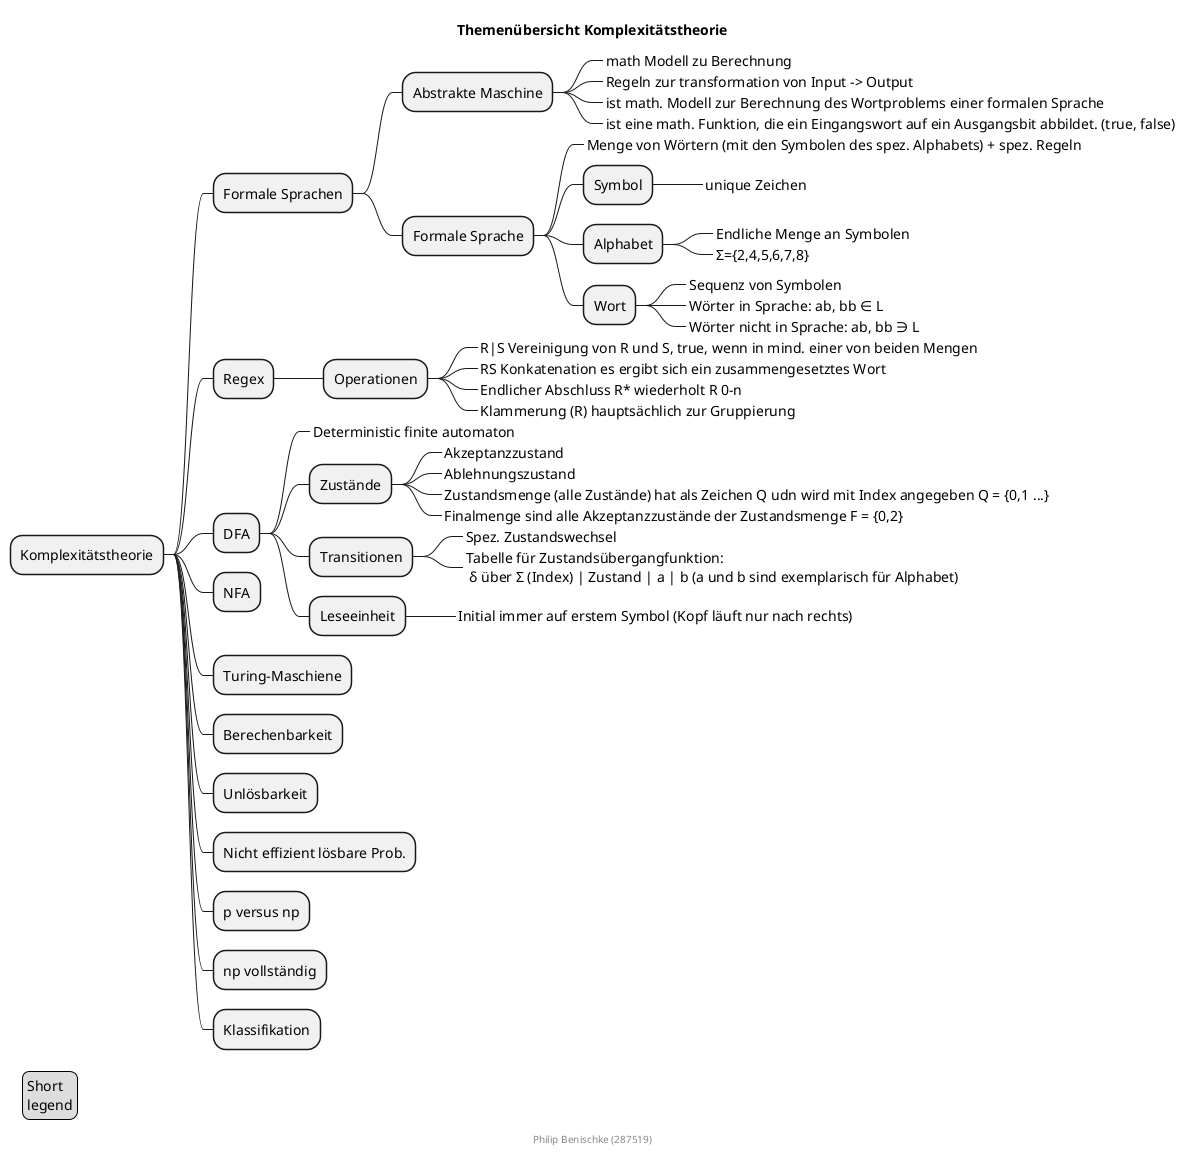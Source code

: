 @startmindmap
'https://plantuml.com/mindmap-diagram

title Themenübersicht Komplexitätstheorie

* Komplexitätstheorie
** Formale Sprachen
*** Abstrakte Maschine
****_ math Modell zu Berechnung
****_ Regeln zur transformation von Input -> Output
****_ ist math. Modell zur Berechnung des Wortproblems einer formalen Sprache
****_ ist eine math. Funktion, die ein Eingangswort auf ein Ausgangsbit abbildet. (true, false)
*** Formale Sprache
****_ Menge von Wörtern (mit den Symbolen des spez. Alphabets) + spez. Regeln
**** Symbol
*****_ unique Zeichen
**** Alphabet
*****_ Endliche Menge an Symbolen
*****_ Σ={2,4,5,6,7,8}
**** Wort
*****_ Sequenz von Symbolen
*****_ Wörter in Sprache: ab, bb ∈ L
*****_ Wörter nicht in Sprache: ab, bb ∋ L
** Regex
*** Operationen
****_ R|S Vereinigung von R und S, true, wenn in mind. einer von beiden Mengen
****_ RS Konkatenation es ergibt sich ein zusammengesetztes Wort
****_ Endlicher Abschluss R* wiederholt R 0-n
****_ Klammerung (R) hauptsächlich zur Gruppierung
** DFA
***_ Deterministic finite automaton
*** Zustände
****_ Akzeptanzzustand
****_ Ablehnungszustand
****_ Zustandsmenge (alle Zustände) hat als Zeichen Q udn wird mit Index angegeben Q = {0,1 ...}
****_ Finalmenge sind alle Akzeptanzzustände der Zustandsmenge F = {0,2}
*** Transitionen
****_ Spez. Zustandswechsel
****_ Tabelle für Zustandsübergangfunktion: \n δ über Σ (Index) | Zustand | a | b (a und b sind exemplarisch für Alphabet)

*** Leseeinheit
****_ Initial immer auf erstem Symbol (Kopf läuft nur nach rechts)

** NFA
** Turing-Maschiene
** Berechenbarkeit
** Unlösbarkeit
** Nicht effizient lösbare Prob.
** p versus np
** np vollständig
** Klassifikation





center footer Philip Benischke (287519)

legend left
  Short
  legend
endlegend
@endmindmap
